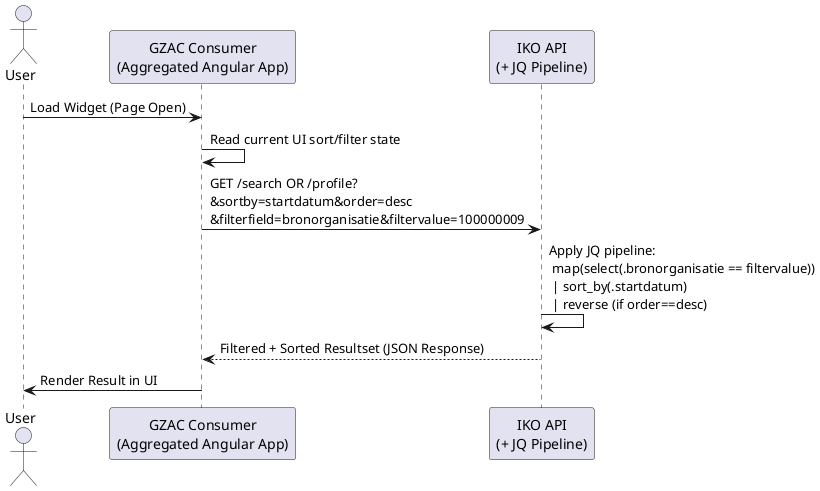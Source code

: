@startuml
actor User
participant "GZAC Consumer\n(Aggregated Angular App)" as GZAC
participant "IKO API\n(+ JQ Pipeline)" as IKO

User -> GZAC: Load Widget (Page Open)
GZAC -> GZAC: Read current UI sort/filter state
GZAC -> IKO: GET /search OR /profile?\n&sortby=startdatum&order=desc\n&filterfield=bronorganisatie&filtervalue=100000009
IKO -> IKO: Apply JQ pipeline:\n map(select(.bronorganisatie == filtervalue))\n | sort_by(.startdatum)\n | reverse (if order==desc)
IKO --> GZAC: Filtered + Sorted Resultset (JSON Response)
GZAC -> User: Render Result in UI
@enduml